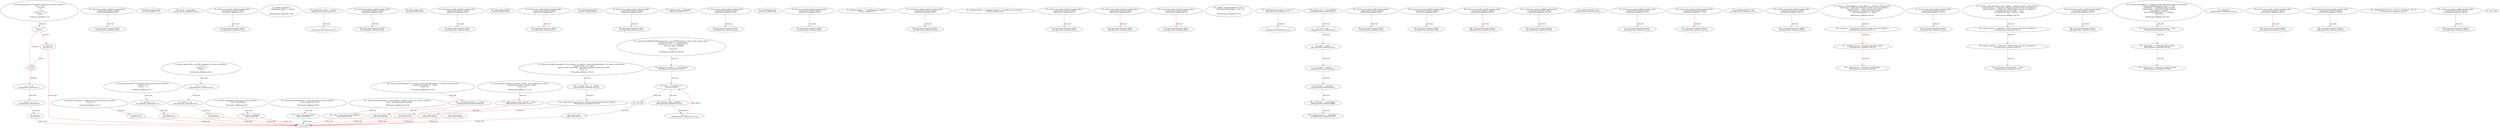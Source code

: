 digraph  {
15 [label="2_ function mul(uint256 a, uint256 b) internal pure returns (uint256 c) {\n    if (a == 0) {\n        return 0;\n    }\n    c = a * b;\n    assert(c / a == b);\n    return c;\n  }\n15-function_definition-3-10", method="mul(uint256 a,uint256 b)", type_label=function_definition];
33 [label="3_ if_a == 0\n33-if-4-6", method="mul(uint256 a,uint256 b)", type_label=if];
1189 [label="3_ end_if", method="mul(uint256 a,uint256 b)", type_label=end_if];
38 [label="4_ return 0;\n38-return-5-5", method="mul(uint256 a,uint256 b)", type_label=return];
40 [label="6_ c = a * b;\n40-expression_statement-7-7", method="mul(uint256 a,uint256 b)", type_label=expression_statement];
46 [label="7_ assert(c / a == b);\n46-expression_statement-8-8", method="mul(uint256 a,uint256 b)", type_label=expression_statement];
55 [label="8_ return c;\n55-return-9-9", method="mul(uint256 a,uint256 b)", type_label=return];
57 [label="10_ function div(uint256 a, uint256 b) internal pure returns (uint256) {\n    return a / b;\n  }\n57-function_definition-11-13", method="div(uint256 a,uint256 b)", type_label=function_definition];
74 [label="11_ return a / b;\n74-return-12-12", method="div(uint256 a,uint256 b)", type_label=return];
78 [label="13_ function sub(uint256 a, uint256 b) internal pure returns (uint256) {\n    assert(b <= a);\n    return a - b;\n  }\n78-function_definition-14-17", method="sub(uint256 a,uint256 b)", type_label=function_definition];
95 [label="14_ assert(b <= a);\n95-expression_statement-15-15", method="sub(uint256 a,uint256 b)", type_label=expression_statement];
102 [label="15_ return a - b;\n102-return-16-16", method="sub(uint256 a,uint256 b)", type_label=return];
106 [label="17_ function add(uint256 a, uint256 b) internal pure returns (uint256 c) {\n    c = a + b;\n    assert(c >= a);\n    return c;\n  }\n106-function_definition-18-22", method="add(uint256 a,uint256 b)", type_label=function_definition];
124 [label="18_ c = a + b;\n124-expression_statement-19-19", method="add(uint256 a,uint256 b)", type_label=expression_statement];
130 [label="19_ assert(c >= a);\n130-expression_statement-20-20", method="add(uint256 a,uint256 b)", type_label=expression_statement];
137 [label="20_ return c;\n137-return-21-21", method="add(uint256 a,uint256 b)", type_label=return];
142 [label="24_ function bug_unchk_send21() payable public{\n      msg.sender.transfer(1 ether);}\n142-function_definition-25-26", method="bug_unchk_send21()", type_label=function_definition];
147 [label="25_ msg.sender.transfer(1 ether);\n147-expression_statement-26-26", method="bug_unchk_send21()", type_label=expression_statement];
157 [label="26_ address public owner;\n157-new_variable-27-27", method="", type_label=new_variable];
164 [label="28_ owner = msg.sender;\n164-expression_statement-29-29", method="", type_label=expression_statement];
170 [label="30_ function bug_unchk_send3() payable public{\n      msg.sender.transfer(1 ether);}\n170-function_definition-31-32", method="bug_unchk_send3()", type_label=function_definition];
175 [label="31_ msg.sender.transfer(1 ether);\n175-expression_statement-32-32", method="bug_unchk_send3()", type_label=expression_statement];
185 [label="32_ modifier onlyOwner {\n        require(msg.sender == owner);\n        _;\n    }\n185-expression_statement-33-36", method="", type_label=expression_statement];
188 [label="33_ require(msg.sender == owner);\n188-expression_statement-34-34", method="", type_label=expression_statement];
197 [label="34_ _;\n197-expression_statement-35-35", method="", type_label=expression_statement];
210 [label="39_ function bug_unchk_send10() payable public{\n      msg.sender.transfer(1 ether);}\n210-function_definition-40-41", method="bug_unchk_send10()", type_label=function_definition];
215 [label="40_ msg.sender.transfer(1 ether);\n215-expression_statement-41-41", method="bug_unchk_send10()", type_label=expression_statement];
225 [label="41_ string public name;\n225-new_variable-42-42", method="", type_label=new_variable];
230 [label="42_ function bug_unchk_send22() payable public{\n      msg.sender.transfer(1 ether);}\n230-function_definition-43-44", method="bug_unchk_send22()", type_label=function_definition];
235 [label="43_ msg.sender.transfer(1 ether);\n235-expression_statement-44-44", method="bug_unchk_send22()", type_label=expression_statement];
245 [label="44_ string public symbol;\n245-new_variable-45-45", method="", type_label=new_variable];
250 [label="45_ function bug_unchk_send12() payable public{\n      msg.sender.transfer(1 ether);}\n250-function_definition-46-47", method="bug_unchk_send12()", type_label=function_definition];
255 [label="46_ msg.sender.transfer(1 ether);\n255-expression_statement-47-47", method="bug_unchk_send12()", type_label=expression_statement];
265 [label="47_ uint8 public decimals;\n265-new_variable-48-48", method="", type_label=new_variable];
270 [label="48_ function bug_unchk_send11() payable public{\n      msg.sender.transfer(1 ether);}\n270-function_definition-49-50", method="bug_unchk_send11()", type_label=function_definition];
275 [label="49_ msg.sender.transfer(1 ether);\n275-expression_statement-50-50", method="bug_unchk_send11()", type_label=expression_statement];
285 [label="50_ uint256 private _totalSupply;\n285-new_variable-51-51", method="", type_label=new_variable];
290 [label="51_ function bug_unchk_send1() payable public{\n      msg.sender.transfer(1 ether);}\n290-function_definition-52-53", method="bug_unchk_send1()", type_label=function_definition];
295 [label="52_ msg.sender.transfer(1 ether);\n295-expression_statement-53-53", method="bug_unchk_send1()", type_label=expression_statement];
305 [label="53_ uint256 public cap;\n305-new_variable-54-54", method="", type_label=new_variable];
310 [label="54_ function bug_unchk_send2() payable public{\n      msg.sender.transfer(1 ether);}\n310-function_definition-55-56", method="bug_unchk_send2()", type_label=function_definition];
315 [label="55_ msg.sender.transfer(1 ether);\n315-expression_statement-56-56", method="bug_unchk_send2()", type_label=expression_statement];
325 [label="56_ mapping (address => uint256) private _balances;\n325-new_variable-57-57", method="", type_label=new_variable];
332 [label="57_ function bug_unchk_send17() payable public{\n      msg.sender.transfer(1 ether);}\n332-function_definition-58-59", method="bug_unchk_send17()", type_label=function_definition];
337 [label="58_ msg.sender.transfer(1 ether);\n337-expression_statement-59-59", method="bug_unchk_send17()", type_label=expression_statement];
347 [label="59_ mapping (address => mapping (address => uint256)) private _allowed;\n347-new_variable-60-60", method="", type_label=new_variable];
356 [label="60_ function bug_unchk_send27() payable public{\n      msg.sender.transfer(1 ether);}\n356-function_definition-61-62", method="bug_unchk_send27()", type_label=function_definition];
361 [label="61_ msg.sender.transfer(1 ether);\n361-expression_statement-62-62", method="bug_unchk_send27()", type_label=expression_statement];
385 [label="63_ function bug_unchk_send31() payable public{\n      msg.sender.transfer(1 ether);}\n385-function_definition-64-65", method="bug_unchk_send31()", type_label=function_definition];
390 [label="64_ msg.sender.transfer(1 ether);\n390-expression_statement-65-65", method="bug_unchk_send31()", type_label=expression_statement];
414 [label="66_ function bug_unchk_send13() payable public{\n      msg.sender.transfer(1 ether);}\n414-function_definition-67-68", method="bug_unchk_send13()", type_label=function_definition];
419 [label="67_ msg.sender.transfer(1 ether);\n419-expression_statement-68-68", method="bug_unchk_send13()", type_label=expression_statement];
439 [label="69_ modifier onlyPayloadSize(uint size) {\n        require(msg.data.length >= size + 4);\n        _;\n    }\n439-expression_statement-70-73", method="", type_label=expression_statement];
446 [label="70_ require(msg.data.length >= size + 4);\n446-expression_statement-71-71", method="", type_label=expression_statement];
459 [label="71_ _;\n459-expression_statement-72-72", method="", type_label=expression_statement];
483 [label="80_ require(_cap >= _initialSupply);\n483-expression_statement-81-81", method="", type_label=expression_statement];
490 [label="81_ cap = _cap;\n490-expression_statement-82-82", method="", type_label=expression_statement];
494 [label="82_ name = _name;\n494-expression_statement-83-83", method="", type_label=expression_statement];
498 [label="83_ symbol = _symbol;\n498-expression_statement-84-84", method="", type_label=expression_statement];
502 [label="84_ decimals = _decimals;\n502-expression_statement-85-85", method="", type_label=expression_statement];
506 [label="85_ _totalSupply = _initialSupply;\n506-expression_statement-86-86", method="", type_label=expression_statement];
510 [label="86_ _balances[owner] = _totalSupply;\n510-expression_statement-87-87", method="", type_label=expression_statement];
526 [label="89_ function bug_unchk_send9() payable public{\n      msg.sender.transfer(1 ether);}\n526-function_definition-90-91", method="bug_unchk_send9()", type_label=function_definition];
531 [label="90_ msg.sender.transfer(1 ether);\n531-expression_statement-91-91", method="bug_unchk_send9()", type_label=expression_statement];
541 [label="91_ function totalSupply() public view returns (uint256) {\n        return _totalSupply;\n    }\n541-function_definition-92-94", method="totalSupply()", type_label=function_definition];
550 [label="92_ return _totalSupply;\n550-return-93-93", method="totalSupply()", type_label=return];
552 [label="94_ function bug_unchk_send25() payable public{\n      msg.sender.transfer(1 ether);}\n552-function_definition-95-96", method="bug_unchk_send25()", type_label=function_definition];
557 [label="95_ msg.sender.transfer(1 ether);\n557-expression_statement-96-96", method="bug_unchk_send25()", type_label=expression_statement];
567 [label="96_ function balanceOf(address _owner) public view returns (uint256) {\n        return _balances[_owner];\n    }\n567-function_definition-97-99", method="balanceOf(address _owner)", type_label=function_definition];
580 [label="97_ return _balances[_owner];\n580-return-98-98", method="balanceOf(address _owner)", type_label=return];
584 [label="99_ function bug_unchk_send19() payable public{\n      msg.sender.transfer(1 ether);}\n584-function_definition-100-101", method="bug_unchk_send19()", type_label=function_definition];
589 [label="100_ msg.sender.transfer(1 ether);\n589-expression_statement-101-101", method="bug_unchk_send19()", type_label=expression_statement];
599 [label="101_ function allowance(address _owner, address _spender) public view returns (uint256) {\n        return _allowed[_owner][_spender];\n    }\n599-function_definition-102-104", method="allowance(address _owner,address _spender)", type_label=function_definition];
616 [label="102_ return _allowed[_owner][_spender];\n616-return-103-103", method="allowance(address _owner,address _spender)", type_label=return];
622 [label="104_ function bug_unchk_send26() payable public{\n      msg.sender.transfer(1 ether);}\n622-function_definition-105-106", method="bug_unchk_send26()", type_label=function_definition];
627 [label="105_ msg.sender.transfer(1 ether);\n627-expression_statement-106-106", method="bug_unchk_send26()", type_label=expression_statement];
637 [label="106_ function transfer(address _to, uint256 _value) onlyPayloadSize(2 * 32) public returns (bool) {\n        _transfer(msg.sender, _to, _value);\n        return true;\n    }\n637-function_definition-107-110", method="transfer(address _to,uint256 _value)", type_label=function_definition];
647 [label="106_ onlyPayloadSize(2 * 32)\n647-expression_statement-107-107", method="transfer(address _to,uint256 _value)", type_label=expression_statement];
659 [label="107_ _transfer(msg.sender, _to, _value);\n659-expression_statement-108-108", method="transfer(address _to,uint256 _value)", type_label=expression_statement];
670 [label="108_ return true;\n670-return-109-109", method="transfer(address _to,uint256 _value)", type_label=return];
673 [label="110_ function bug_unchk_send20() payable public{\n      msg.sender.transfer(1 ether);}\n673-function_definition-111-112", method="bug_unchk_send20()", type_label=function_definition];
678 [label="111_ msg.sender.transfer(1 ether);\n678-expression_statement-112-112", method="bug_unchk_send20()", type_label=expression_statement];
688 [label="112_ function approve(address _spender, uint256 _value) public returns (bool) {\n        _approve(msg.sender, _spender, _value);\n        return true;\n    }\n688-function_definition-113-116", method="approve(address _spender,uint256 _value)", type_label=function_definition];
704 [label="113_ _approve(msg.sender, _spender, _value);\n704-expression_statement-114-114", method="approve(address _spender,uint256 _value)", type_label=expression_statement];
715 [label="114_ return true;\n715-return-115-115", method="approve(address _spender,uint256 _value)", type_label=return];
718 [label="116_ function bug_unchk_send32() payable public{\n      msg.sender.transfer(1 ether);}\n718-function_definition-117-118", method="bug_unchk_send32()", type_label=function_definition];
723 [label="117_ msg.sender.transfer(1 ether);\n723-expression_statement-118-118", method="bug_unchk_send32()", type_label=expression_statement];
733 [label="118_ function transferFrom(address _from, address _to, uint256 _value) onlyPayloadSize(3 * 32) public returns (bool) {\n        _transfer(_from, _to, _value);\n        _approve(_from, msg.sender, _allowed[_from][msg.sender].sub(_value));\n        return true;\n    }\n733-function_definition-119-123", method="transferFrom(address _from,address _to,uint256 _value)", type_label=function_definition];
747 [label="118_ onlyPayloadSize(3 * 32)\n747-expression_statement-119-119", method="transferFrom(address _from,address _to,uint256 _value)", type_label=expression_statement];
759 [label="119_ _transfer(_from, _to, _value);\n759-expression_statement-120-120", method="transferFrom(address _from,address _to,uint256 _value)", type_label=expression_statement];
768 [label="120_ _approve(_from, msg.sender, _allowed[_from][msg.sender].sub(_value));\n768-expression_statement-121-121", method="transferFrom(address _from,address _to,uint256 _value)", type_label=expression_statement];
790 [label="121_ return true;\n790-return-122-122", method="transferFrom(address _from,address _to,uint256 _value)", type_label=return];
793 [label="123_ function bug_unchk_send4() payable public{\n      msg.sender.transfer(1 ether);}\n793-function_definition-124-125", method="bug_unchk_send4()", type_label=function_definition];
798 [label="124_ msg.sender.transfer(1 ether);\n798-expression_statement-125-125", method="bug_unchk_send4()", type_label=expression_statement];
808 [label="125_ function _transfer(address _from, address _to, uint256 _value) internal {\n        require(_to != address(0), \"ERC20: transfer to the zero address\");\n        _balances[_from] = _balances[_from].sub(_value);\n        _balances[_to] = _balances[_to].add(_value);\n        emit Transfer(_from, _to, _value);\n    }\n808-function_definition-126-131", method="_transfer(address _from,address _to,uint256 _value)", type_label=function_definition];
824 [label="126_ require(_to != address(0), \"ERC20: transfer to the zero address\");\n824-expression_statement-127-127", method="_transfer(address _from,address _to,uint256 _value)", type_label=expression_statement];
836 [label="127_ _balances[_from] = _balances[_from].sub(_value);\n836-expression_statement-128-128", method="_transfer(address _from,address _to,uint256 _value)", type_label=expression_statement];
849 [label="128_ _balances[_to] = _balances[_to].add(_value);\n849-expression_statement-129-129", method="_transfer(address _from,address _to,uint256 _value)", type_label=expression_statement];
870 [label="131_ function bug_unchk_send7() payable public{\n      msg.sender.transfer(1 ether);}\n870-function_definition-132-133", method="bug_unchk_send7()", type_label=function_definition];
875 [label="132_ msg.sender.transfer(1 ether);\n875-expression_statement-133-133", method="bug_unchk_send7()", type_label=expression_statement];
885 [label="133_ function _approve(address _owner, address _spender, uint256 _value) internal {\n        require(_owner != address(0), \"ERC20: approve from the zero address\");\n        require(_spender != address(0), \"ERC20: approve to the zero address\");\n        _allowed[_owner][_spender] = _value;\n        emit Approval(_owner, _spender, _value);\n    }\n885-function_definition-134-139", method="_approve(address _owner,address _spender,uint256 _value)", type_label=function_definition];
901 [label="134_ require(_owner != address(0), \"ERC20: approve from the zero address\");\n901-expression_statement-135-135", method="_approve(address _owner,address _spender,uint256 _value)", type_label=expression_statement];
913 [label="135_ require(_spender != address(0), \"ERC20: approve to the zero address\");\n913-expression_statement-136-136", method="_approve(address _owner,address _spender,uint256 _value)", type_label=expression_statement];
925 [label="136_ _allowed[_owner][_spender] = _value;\n925-expression_statement-137-137", method="_approve(address _owner,address _spender,uint256 _value)", type_label=expression_statement];
941 [label="139_ function bug_unchk_send23() payable public{\n      msg.sender.transfer(1 ether);}\n941-function_definition-140-141", method="bug_unchk_send23()", type_label=function_definition];
946 [label="140_ msg.sender.transfer(1 ether);\n946-expression_statement-141-141", method="bug_unchk_send23()", type_label=expression_statement];
956 [label="141_ function mint(address _to, uint256 _amount) onlyOwner public returns (bool) {\n        require(_totalSupply.add(_amount) <= cap);\n        _totalSupply = _totalSupply.add(_amount);\n        _balances[_to] = _balances[_to].add(_amount);\n        emit Mint(_to, _amount);\n        emit Transfer(address(0), _to, _amount);\n        return true;\n    }\n956-function_definition-142-149", method="mint(address _to,uint256 _amount)", type_label=function_definition];
966 [label="141_ onlyOwner\n966-expression_statement-142-142", method="mint(address _to,uint256 _amount)", type_label=expression_statement];
974 [label="142_ require(_totalSupply.add(_amount) <= cap);\n974-expression_statement-143-143", method="mint(address _to,uint256 _amount)", type_label=expression_statement];
986 [label="143_ _totalSupply = _totalSupply.add(_amount);\n986-expression_statement-144-144", method="mint(address _to,uint256 _amount)", type_label=expression_statement];
995 [label="144_ _balances[_to] = _balances[_to].add(_amount);\n995-expression_statement-145-145", method="mint(address _to,uint256 _amount)", type_label=expression_statement];
1024 [label="147_ return true;\n1024-return-148-148", method="mint(address _to,uint256 _amount)", type_label=return];
1027 [label="149_ function bug_unchk_send14() payable public{\n      msg.sender.transfer(1 ether);}\n1027-function_definition-150-151", method="bug_unchk_send14()", type_label=function_definition];
1032 [label="150_ msg.sender.transfer(1 ether);\n1032-expression_statement-151-151", method="bug_unchk_send14()", type_label=expression_statement];
1042 [label="151_ function transferBatch(address[] memory _tos, uint256[] memory _values) public returns (bool) {\n        require(_tos.length == _values.length);\n        for (uint256 i = 0; i < _tos.length; i++) {\n            transfer(_tos[i], _values[i]);\n        }\n        return true;\n    }\n1042-function_definition-152-158", method="transferBatch(address[] memory _tos,uint256[] memory _values)", type_label=function_definition];
1060 [label="152_ require(_tos.length == _values.length);\n1060-expression_statement-153-153", method="transferBatch(address[] memory _tos,uint256[] memory _values)", type_label=expression_statement];
1071 [label="153_ for(i < _tos.length;;i++)\n1071-for-154-156", method="transferBatch(address[] memory _tos,uint256[] memory _values)", type_label=for];
2227 [label="153_ end_loop", method="transferBatch(address[] memory _tos,uint256[] memory _values)", type_label=end_loop];
1084 [label="153_ i++\n1084-expression_statement-154-154", method="transferBatch(address[] memory _tos,uint256[] memory _values)", type_label=expression_statement];
1087 [label="154_ transfer(_tos[i], _values[i]);\n1087-expression_statement-155-155", method="transferBatch(address[] memory _tos,uint256[] memory _values)", type_label=expression_statement];
1098 [label="156_ return true;\n1098-return-157-157", method="transferBatch(address[] memory _tos,uint256[] memory _values)", type_label=return];
1101 [label="158_ function bug_unchk_send30() payable public{\n      msg.sender.transfer(1 ether);}\n1101-function_definition-159-160", method="bug_unchk_send30()", type_label=function_definition];
1106 [label="159_ msg.sender.transfer(1 ether);\n1106-expression_statement-160-160", method="bug_unchk_send30()", type_label=expression_statement];
1123 [label="162_ TokenERC20(18*10**16, 12*10**16, \"XL Token\", \"XL\", 8)\n1123-expression_statement-163-163", method="", type_label=expression_statement];
1146 [label="163_ function bug_unchk_send8() payable public{\n      msg.sender.transfer(1 ether);}\n1146-function_definition-164-165", method="bug_unchk_send8()", type_label=function_definition];
1151 [label="164_ msg.sender.transfer(1 ether);\n1151-expression_statement-165-165", method="bug_unchk_send8()", type_label=expression_statement];
1 [label="0_ start_node", method="", type_label=start];
2 [label="0_ exit_node", method="", type_label=exit];
15 -> 33  [color=red, controlflow_type=next_line, edge_type=CFG_edge, key=0, label=next_line];
33 -> 38  [color=red, controlflow_type=pos_next, edge_type=CFG_edge, key=0, label=pos_next];
33 -> 1189  [color=red, controlflow_type=neg_next, edge_type=CFG_edge, key=0, label=neg_next];
1189 -> 40  [color=red, controlflow_type=next_line, edge_type=CFG_edge, key=0, label=next_line];
38 -> 1189  [color=red, controlflow_type=end_if, edge_type=CFG_edge, key=0, label=end_if];
38 -> 2  [color=red, controlflow_type=return_exit, edge_type=CFG_edge, key=0, label=return_exit];
40 -> 46  [color=red, controlflow_type=next_line, edge_type=CFG_edge, key=0, label=next_line];
46 -> 55  [color=red, controlflow_type=next_line, edge_type=CFG_edge, key=0, label=next_line];
55 -> 2  [color=red, controlflow_type=return_exit, edge_type=CFG_edge, key=0, label=return_exit];
57 -> 74  [color=red, controlflow_type=next_line, edge_type=CFG_edge, key=0, label=next_line];
74 -> 2  [color=red, controlflow_type=return_exit, edge_type=CFG_edge, key=0, label=return_exit];
78 -> 95  [color=red, controlflow_type=next_line, edge_type=CFG_edge, key=0, label=next_line];
95 -> 102  [color=red, controlflow_type=next_line, edge_type=CFG_edge, key=0, label=next_line];
102 -> 2  [color=red, controlflow_type=return_exit, edge_type=CFG_edge, key=0, label=return_exit];
106 -> 124  [color=red, controlflow_type=next_line, edge_type=CFG_edge, key=0, label=next_line];
124 -> 130  [color=red, controlflow_type=next_line, edge_type=CFG_edge, key=0, label=next_line];
130 -> 137  [color=red, controlflow_type=next_line, edge_type=CFG_edge, key=0, label=next_line];
137 -> 2  [color=red, controlflow_type=return_exit, edge_type=CFG_edge, key=0, label=return_exit];
142 -> 147  [color=red, controlflow_type=next_line, edge_type=CFG_edge, key=0, label=next_line];
170 -> 175  [color=red, controlflow_type=next_line, edge_type=CFG_edge, key=0, label=next_line];
188 -> 197  [color=red, controlflow_type=next_line, edge_type=CFG_edge, key=0, label=next_line];
210 -> 215  [color=red, controlflow_type=next_line, edge_type=CFG_edge, key=0, label=next_line];
230 -> 235  [color=red, controlflow_type=next_line, edge_type=CFG_edge, key=0, label=next_line];
250 -> 255  [color=red, controlflow_type=next_line, edge_type=CFG_edge, key=0, label=next_line];
270 -> 275  [color=red, controlflow_type=next_line, edge_type=CFG_edge, key=0, label=next_line];
290 -> 295  [color=red, controlflow_type=next_line, edge_type=CFG_edge, key=0, label=next_line];
310 -> 315  [color=red, controlflow_type=next_line, edge_type=CFG_edge, key=0, label=next_line];
332 -> 337  [color=red, controlflow_type=next_line, edge_type=CFG_edge, key=0, label=next_line];
356 -> 361  [color=red, controlflow_type=next_line, edge_type=CFG_edge, key=0, label=next_line];
385 -> 390  [color=red, controlflow_type=next_line, edge_type=CFG_edge, key=0, label=next_line];
414 -> 419  [color=red, controlflow_type=next_line, edge_type=CFG_edge, key=0, label=next_line];
446 -> 459  [color=red, controlflow_type=next_line, edge_type=CFG_edge, key=0, label=next_line];
483 -> 490  [color=red, controlflow_type=next_line, edge_type=CFG_edge, key=0, label=next_line];
490 -> 494  [color=red, controlflow_type=next_line, edge_type=CFG_edge, key=0, label=next_line];
494 -> 498  [color=red, controlflow_type=next_line, edge_type=CFG_edge, key=0, label=next_line];
498 -> 502  [color=red, controlflow_type=next_line, edge_type=CFG_edge, key=0, label=next_line];
502 -> 506  [color=red, controlflow_type=next_line, edge_type=CFG_edge, key=0, label=next_line];
506 -> 510  [color=red, controlflow_type=next_line, edge_type=CFG_edge, key=0, label=next_line];
526 -> 531  [color=red, controlflow_type=next_line, edge_type=CFG_edge, key=0, label=next_line];
541 -> 550  [color=red, controlflow_type=next_line, edge_type=CFG_edge, key=0, label=next_line];
550 -> 2  [color=red, controlflow_type=return_exit, edge_type=CFG_edge, key=0, label=return_exit];
552 -> 557  [color=red, controlflow_type=next_line, edge_type=CFG_edge, key=0, label=next_line];
567 -> 580  [color=red, controlflow_type=next_line, edge_type=CFG_edge, key=0, label=next_line];
580 -> 2  [color=red, controlflow_type=return_exit, edge_type=CFG_edge, key=0, label=return_exit];
584 -> 589  [color=red, controlflow_type=next_line, edge_type=CFG_edge, key=0, label=next_line];
599 -> 616  [color=red, controlflow_type=next_line, edge_type=CFG_edge, key=0, label=next_line];
616 -> 2  [color=red, controlflow_type=return_exit, edge_type=CFG_edge, key=0, label=return_exit];
622 -> 627  [color=red, controlflow_type=next_line, edge_type=CFG_edge, key=0, label=next_line];
637 -> 659  [color=red, controlflow_type=next_line, edge_type=CFG_edge, key=0, label=next_line];
659 -> 670  [color=red, controlflow_type=next_line, edge_type=CFG_edge, key=0, label=next_line];
670 -> 2  [color=red, controlflow_type=return_exit, edge_type=CFG_edge, key=0, label=return_exit];
673 -> 678  [color=red, controlflow_type=next_line, edge_type=CFG_edge, key=0, label=next_line];
688 -> 704  [color=red, controlflow_type=next_line, edge_type=CFG_edge, key=0, label=next_line];
704 -> 715  [color=red, controlflow_type=next_line, edge_type=CFG_edge, key=0, label=next_line];
715 -> 2  [color=red, controlflow_type=return_exit, edge_type=CFG_edge, key=0, label=return_exit];
718 -> 723  [color=red, controlflow_type=next_line, edge_type=CFG_edge, key=0, label=next_line];
733 -> 759  [color=red, controlflow_type=next_line, edge_type=CFG_edge, key=0, label=next_line];
759 -> 768  [color=red, controlflow_type=next_line, edge_type=CFG_edge, key=0, label=next_line];
768 -> 790  [color=red, controlflow_type=next_line, edge_type=CFG_edge, key=0, label=next_line];
790 -> 2  [color=red, controlflow_type=return_exit, edge_type=CFG_edge, key=0, label=return_exit];
793 -> 798  [color=red, controlflow_type=next_line, edge_type=CFG_edge, key=0, label=next_line];
808 -> 824  [color=red, controlflow_type=next_line, edge_type=CFG_edge, key=0, label=next_line];
824 -> 836  [color=red, controlflow_type=next_line, edge_type=CFG_edge, key=0, label=next_line];
836 -> 849  [color=red, controlflow_type=next_line, edge_type=CFG_edge, key=0, label=next_line];
870 -> 875  [color=red, controlflow_type=next_line, edge_type=CFG_edge, key=0, label=next_line];
885 -> 901  [color=red, controlflow_type=next_line, edge_type=CFG_edge, key=0, label=next_line];
901 -> 913  [color=red, controlflow_type=next_line, edge_type=CFG_edge, key=0, label=next_line];
913 -> 925  [color=red, controlflow_type=next_line, edge_type=CFG_edge, key=0, label=next_line];
941 -> 946  [color=red, controlflow_type=next_line, edge_type=CFG_edge, key=0, label=next_line];
956 -> 974  [color=red, controlflow_type=next_line, edge_type=CFG_edge, key=0, label=next_line];
974 -> 986  [color=red, controlflow_type=next_line, edge_type=CFG_edge, key=0, label=next_line];
986 -> 995  [color=red, controlflow_type=next_line, edge_type=CFG_edge, key=0, label=next_line];
1024 -> 2  [color=red, controlflow_type=return_exit, edge_type=CFG_edge, key=0, label=return_exit];
1027 -> 1032  [color=red, controlflow_type=next_line, edge_type=CFG_edge, key=0, label=next_line];
1042 -> 1060  [color=red, controlflow_type=next_line, edge_type=CFG_edge, key=0, label=next_line];
1060 -> 1071  [color=red, controlflow_type=next_line, edge_type=CFG_edge, key=0, label=next_line];
1071 -> 1087  [color=red, controlflow_type=pos_next, edge_type=CFG_edge, key=0, label=pos_next];
1071 -> 2227  [color=red, controlflow_type=neg_next, edge_type=CFG_edge, key=0, label=neg_next];
2227 -> 1098  [color=red, controlflow_type=next_line, edge_type=CFG_edge, key=0, label=next_line];
1084 -> 1071  [color=red, controlflow_type=loop_update, edge_type=CFG_edge, key=0, label=loop_update];
1087 -> 1084  [color=red, controlflow_type=loop_update, edge_type=CFG_edge, key=0, label=loop_update];
1098 -> 2  [color=red, controlflow_type=return_exit, edge_type=CFG_edge, key=0, label=return_exit];
1101 -> 1106  [color=red, controlflow_type=next_line, edge_type=CFG_edge, key=0, label=next_line];
1146 -> 1151  [color=red, controlflow_type=next_line, edge_type=CFG_edge, key=0, label=next_line];
}
